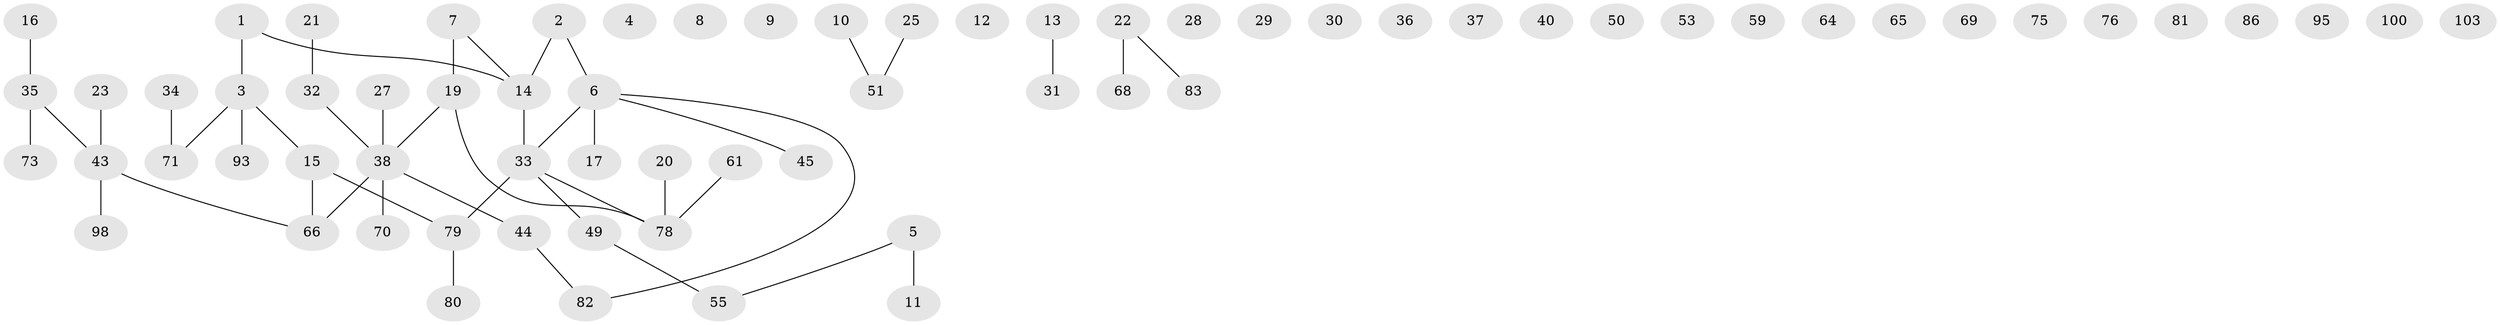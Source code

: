 // Generated by graph-tools (version 1.1) at 2025/23/03/03/25 07:23:24]
// undirected, 68 vertices, 46 edges
graph export_dot {
graph [start="1"]
  node [color=gray90,style=filled];
  1 [super="+85"];
  2 [super="+62"];
  3 [super="+26"];
  4 [super="+60"];
  5 [super="+99"];
  6 [super="+24"];
  7 [super="+54"];
  8;
  9 [super="+18"];
  10 [super="+87"];
  11 [super="+41"];
  12;
  13 [super="+56"];
  14 [super="+46"];
  15 [super="+105"];
  16;
  17 [super="+48"];
  19 [super="+77"];
  20 [super="+57"];
  21 [super="+67"];
  22 [super="+39"];
  23 [super="+92"];
  25;
  27;
  28 [super="+47"];
  29;
  30;
  31 [super="+72"];
  32 [super="+63"];
  33 [super="+91"];
  34 [super="+104"];
  35 [super="+42"];
  36;
  37;
  38 [super="+96"];
  40;
  43 [super="+88"];
  44;
  45;
  49 [super="+58"];
  50 [super="+52"];
  51 [super="+94"];
  53;
  55;
  59;
  61 [super="+101"];
  64;
  65;
  66;
  68;
  69;
  70 [super="+102"];
  71;
  73 [super="+74"];
  75;
  76;
  78 [super="+90"];
  79 [super="+89"];
  80;
  81;
  82 [super="+97"];
  83 [super="+84"];
  86;
  93;
  95;
  98;
  100;
  103;
  1 -- 3;
  1 -- 14;
  2 -- 6;
  2 -- 14;
  3 -- 93;
  3 -- 71;
  3 -- 15;
  5 -- 11;
  5 -- 55;
  6 -- 33 [weight=3];
  6 -- 82;
  6 -- 45;
  6 -- 17;
  7 -- 14;
  7 -- 19;
  10 -- 51;
  13 -- 31;
  14 -- 33;
  15 -- 66;
  15 -- 79;
  16 -- 35;
  19 -- 38;
  19 -- 78;
  20 -- 78;
  21 -- 32;
  22 -- 68 [weight=2];
  22 -- 83;
  23 -- 43;
  25 -- 51;
  27 -- 38;
  32 -- 38;
  33 -- 49;
  33 -- 79;
  33 -- 78;
  34 -- 71;
  35 -- 43;
  35 -- 73;
  38 -- 66;
  38 -- 44;
  38 -- 70;
  43 -- 66;
  43 -- 98;
  44 -- 82;
  49 -- 55;
  61 -- 78;
  79 -- 80;
}
